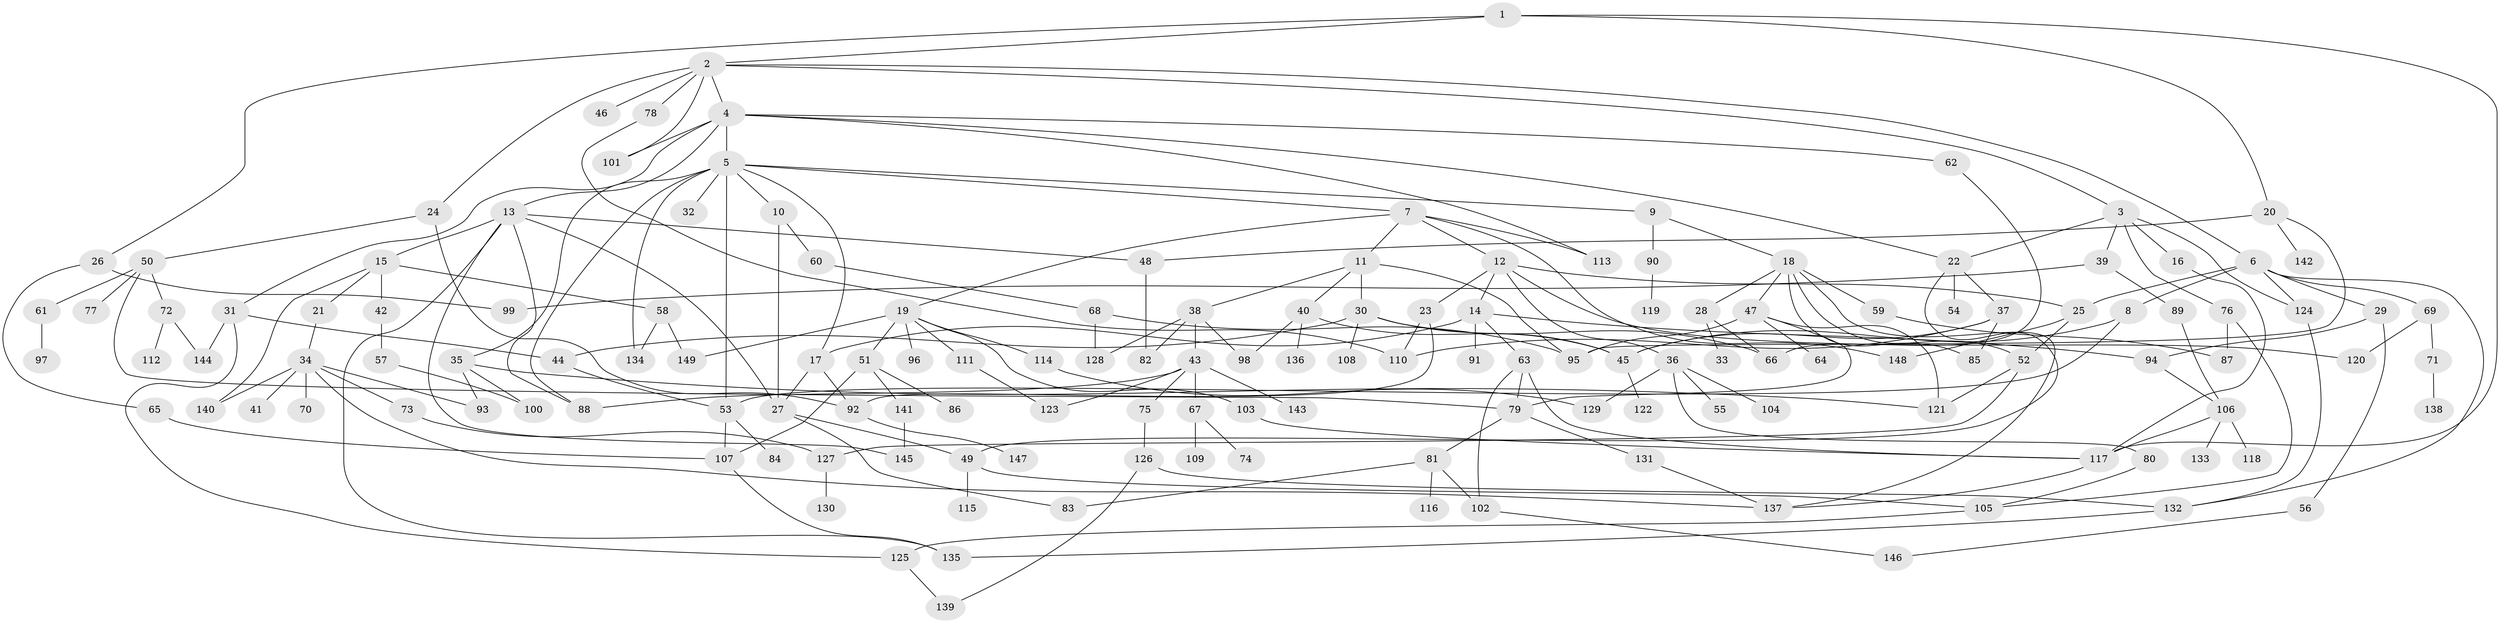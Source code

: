 // coarse degree distribution, {4: 0.19607843137254902, 7: 0.06862745098039216, 8: 0.029411764705882353, 11: 0.00980392156862745, 9: 0.00980392156862745, 3: 0.1568627450980392, 6: 0.0392156862745098, 5: 0.049019607843137254, 2: 0.22549019607843138, 1: 0.21568627450980393}
// Generated by graph-tools (version 1.1) at 2025/23/03/03/25 07:23:33]
// undirected, 149 vertices, 220 edges
graph export_dot {
graph [start="1"]
  node [color=gray90,style=filled];
  1;
  2;
  3;
  4;
  5;
  6;
  7;
  8;
  9;
  10;
  11;
  12;
  13;
  14;
  15;
  16;
  17;
  18;
  19;
  20;
  21;
  22;
  23;
  24;
  25;
  26;
  27;
  28;
  29;
  30;
  31;
  32;
  33;
  34;
  35;
  36;
  37;
  38;
  39;
  40;
  41;
  42;
  43;
  44;
  45;
  46;
  47;
  48;
  49;
  50;
  51;
  52;
  53;
  54;
  55;
  56;
  57;
  58;
  59;
  60;
  61;
  62;
  63;
  64;
  65;
  66;
  67;
  68;
  69;
  70;
  71;
  72;
  73;
  74;
  75;
  76;
  77;
  78;
  79;
  80;
  81;
  82;
  83;
  84;
  85;
  86;
  87;
  88;
  89;
  90;
  91;
  92;
  93;
  94;
  95;
  96;
  97;
  98;
  99;
  100;
  101;
  102;
  103;
  104;
  105;
  106;
  107;
  108;
  109;
  110;
  111;
  112;
  113;
  114;
  115;
  116;
  117;
  118;
  119;
  120;
  121;
  122;
  123;
  124;
  125;
  126;
  127;
  128;
  129;
  130;
  131;
  132;
  133;
  134;
  135;
  136;
  137;
  138;
  139;
  140;
  141;
  142;
  143;
  144;
  145;
  146;
  147;
  148;
  149;
  1 -- 2;
  1 -- 20;
  1 -- 26;
  1 -- 117;
  2 -- 3;
  2 -- 4;
  2 -- 6;
  2 -- 24;
  2 -- 46;
  2 -- 78;
  2 -- 101;
  3 -- 16;
  3 -- 39;
  3 -- 76;
  3 -- 124;
  3 -- 22;
  4 -- 5;
  4 -- 13;
  4 -- 22;
  4 -- 31;
  4 -- 62;
  4 -- 101;
  4 -- 113;
  5 -- 7;
  5 -- 9;
  5 -- 10;
  5 -- 17;
  5 -- 32;
  5 -- 35;
  5 -- 53;
  5 -- 134;
  5 -- 88;
  6 -- 8;
  6 -- 25;
  6 -- 29;
  6 -- 69;
  6 -- 132;
  6 -- 124;
  7 -- 11;
  7 -- 12;
  7 -- 19;
  7 -- 113;
  7 -- 148;
  8 -- 45;
  8 -- 53;
  9 -- 18;
  9 -- 90;
  10 -- 60;
  10 -- 27;
  11 -- 30;
  11 -- 38;
  11 -- 40;
  11 -- 95;
  12 -- 14;
  12 -- 23;
  12 -- 36;
  12 -- 120;
  12 -- 25;
  13 -- 15;
  13 -- 88;
  13 -- 27;
  13 -- 135;
  13 -- 48;
  13 -- 145;
  14 -- 63;
  14 -- 91;
  14 -- 94;
  14 -- 17;
  15 -- 21;
  15 -- 42;
  15 -- 58;
  15 -- 140;
  16 -- 117;
  17 -- 27;
  17 -- 92;
  18 -- 28;
  18 -- 47;
  18 -- 59;
  18 -- 85;
  18 -- 137;
  18 -- 52;
  19 -- 51;
  19 -- 96;
  19 -- 103;
  19 -- 111;
  19 -- 114;
  19 -- 149;
  20 -- 48;
  20 -- 142;
  20 -- 95;
  21 -- 34;
  22 -- 37;
  22 -- 54;
  22 -- 49;
  23 -- 92;
  23 -- 110;
  24 -- 50;
  24 -- 92;
  25 -- 52;
  25 -- 148;
  26 -- 65;
  26 -- 99;
  27 -- 49;
  27 -- 83;
  28 -- 33;
  28 -- 66;
  29 -- 56;
  29 -- 94;
  30 -- 44;
  30 -- 108;
  30 -- 45;
  30 -- 66;
  31 -- 125;
  31 -- 144;
  31 -- 44;
  34 -- 41;
  34 -- 70;
  34 -- 73;
  34 -- 137;
  34 -- 140;
  34 -- 93;
  35 -- 93;
  35 -- 100;
  35 -- 121;
  36 -- 55;
  36 -- 80;
  36 -- 104;
  36 -- 129;
  37 -- 110;
  37 -- 45;
  37 -- 85;
  38 -- 43;
  38 -- 98;
  38 -- 82;
  38 -- 128;
  39 -- 89;
  39 -- 99;
  40 -- 136;
  40 -- 45;
  40 -- 98;
  42 -- 57;
  43 -- 67;
  43 -- 75;
  43 -- 143;
  43 -- 123;
  43 -- 88;
  44 -- 53;
  45 -- 122;
  47 -- 64;
  47 -- 79;
  47 -- 95;
  47 -- 121;
  48 -- 82;
  49 -- 115;
  49 -- 105;
  50 -- 61;
  50 -- 72;
  50 -- 77;
  50 -- 79;
  51 -- 86;
  51 -- 141;
  51 -- 107;
  52 -- 127;
  52 -- 121;
  53 -- 84;
  53 -- 107;
  56 -- 146;
  57 -- 100;
  58 -- 149;
  58 -- 134;
  59 -- 87;
  60 -- 68;
  61 -- 97;
  62 -- 66;
  63 -- 79;
  63 -- 117;
  63 -- 102;
  65 -- 107;
  67 -- 74;
  67 -- 109;
  68 -- 95;
  68 -- 128;
  69 -- 71;
  69 -- 120;
  71 -- 138;
  72 -- 112;
  72 -- 144;
  73 -- 127;
  75 -- 126;
  76 -- 87;
  76 -- 105;
  78 -- 110;
  79 -- 81;
  79 -- 131;
  80 -- 105;
  81 -- 102;
  81 -- 116;
  81 -- 83;
  89 -- 106;
  90 -- 119;
  92 -- 147;
  94 -- 106;
  102 -- 146;
  103 -- 117;
  105 -- 125;
  106 -- 118;
  106 -- 133;
  106 -- 117;
  107 -- 135;
  111 -- 123;
  114 -- 129;
  117 -- 137;
  124 -- 132;
  125 -- 139;
  126 -- 132;
  126 -- 139;
  127 -- 130;
  131 -- 137;
  132 -- 135;
  141 -- 145;
}
